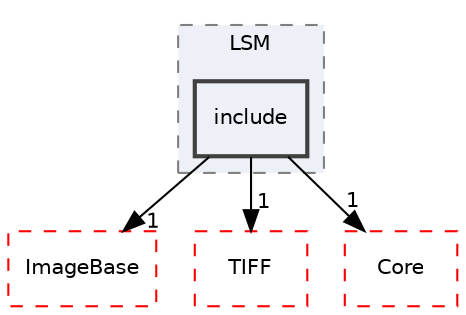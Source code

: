 digraph "include"
{
 // LATEX_PDF_SIZE
  edge [fontname="Helvetica",fontsize="10",labelfontname="Helvetica",labelfontsize="10"];
  node [fontname="Helvetica",fontsize="10",shape=record];
  compound=true
  subgraph clusterdir_61c4a74debba43a2247eea00b1bc00c7 {
    graph [ bgcolor="#edf0f7", pencolor="grey50", style="filled,dashed,", label="LSM", fontname="Helvetica", fontsize="10", URL="dir_61c4a74debba43a2247eea00b1bc00c7.html"]
  dir_2c9ab8bee29e68afa8e98e152af1c7f6 [shape=box, label="include", style="filled,bold,", fillcolor="#edf0f7", color="grey25", URL="dir_2c9ab8bee29e68afa8e98e152af1c7f6.html"];
  }
  dir_020f7385454ba6ea738f2859cea00f45 [shape=box, label="ImageBase", style="dashed,", fillcolor="#edf0f7", color="red", URL="dir_020f7385454ba6ea738f2859cea00f45.html"];
  dir_96c0e2b8e081afe396235ea8cded2df3 [shape=box, label="TIFF", style="dashed,", fillcolor="#edf0f7", color="red", URL="dir_96c0e2b8e081afe396235ea8cded2df3.html"];
  dir_cac7f9cecb9aa42a0bd05452dddd8a21 [shape=box, label="Core", style="dashed,", fillcolor="#edf0f7", color="red", URL="dir_cac7f9cecb9aa42a0bd05452dddd8a21.html"];
  dir_2c9ab8bee29e68afa8e98e152af1c7f6->dir_020f7385454ba6ea738f2859cea00f45 [headlabel="1", labeldistance=1.5 headhref="dir_000123_000046.html"];
  dir_2c9ab8bee29e68afa8e98e152af1c7f6->dir_96c0e2b8e081afe396235ea8cded2df3 [headlabel="1", labeldistance=1.5 headhref="dir_000123_000235.html"];
  dir_2c9ab8bee29e68afa8e98e152af1c7f6->dir_cac7f9cecb9aa42a0bd05452dddd8a21 [headlabel="1", labeldistance=1.5 headhref="dir_000123_000014.html"];
}
